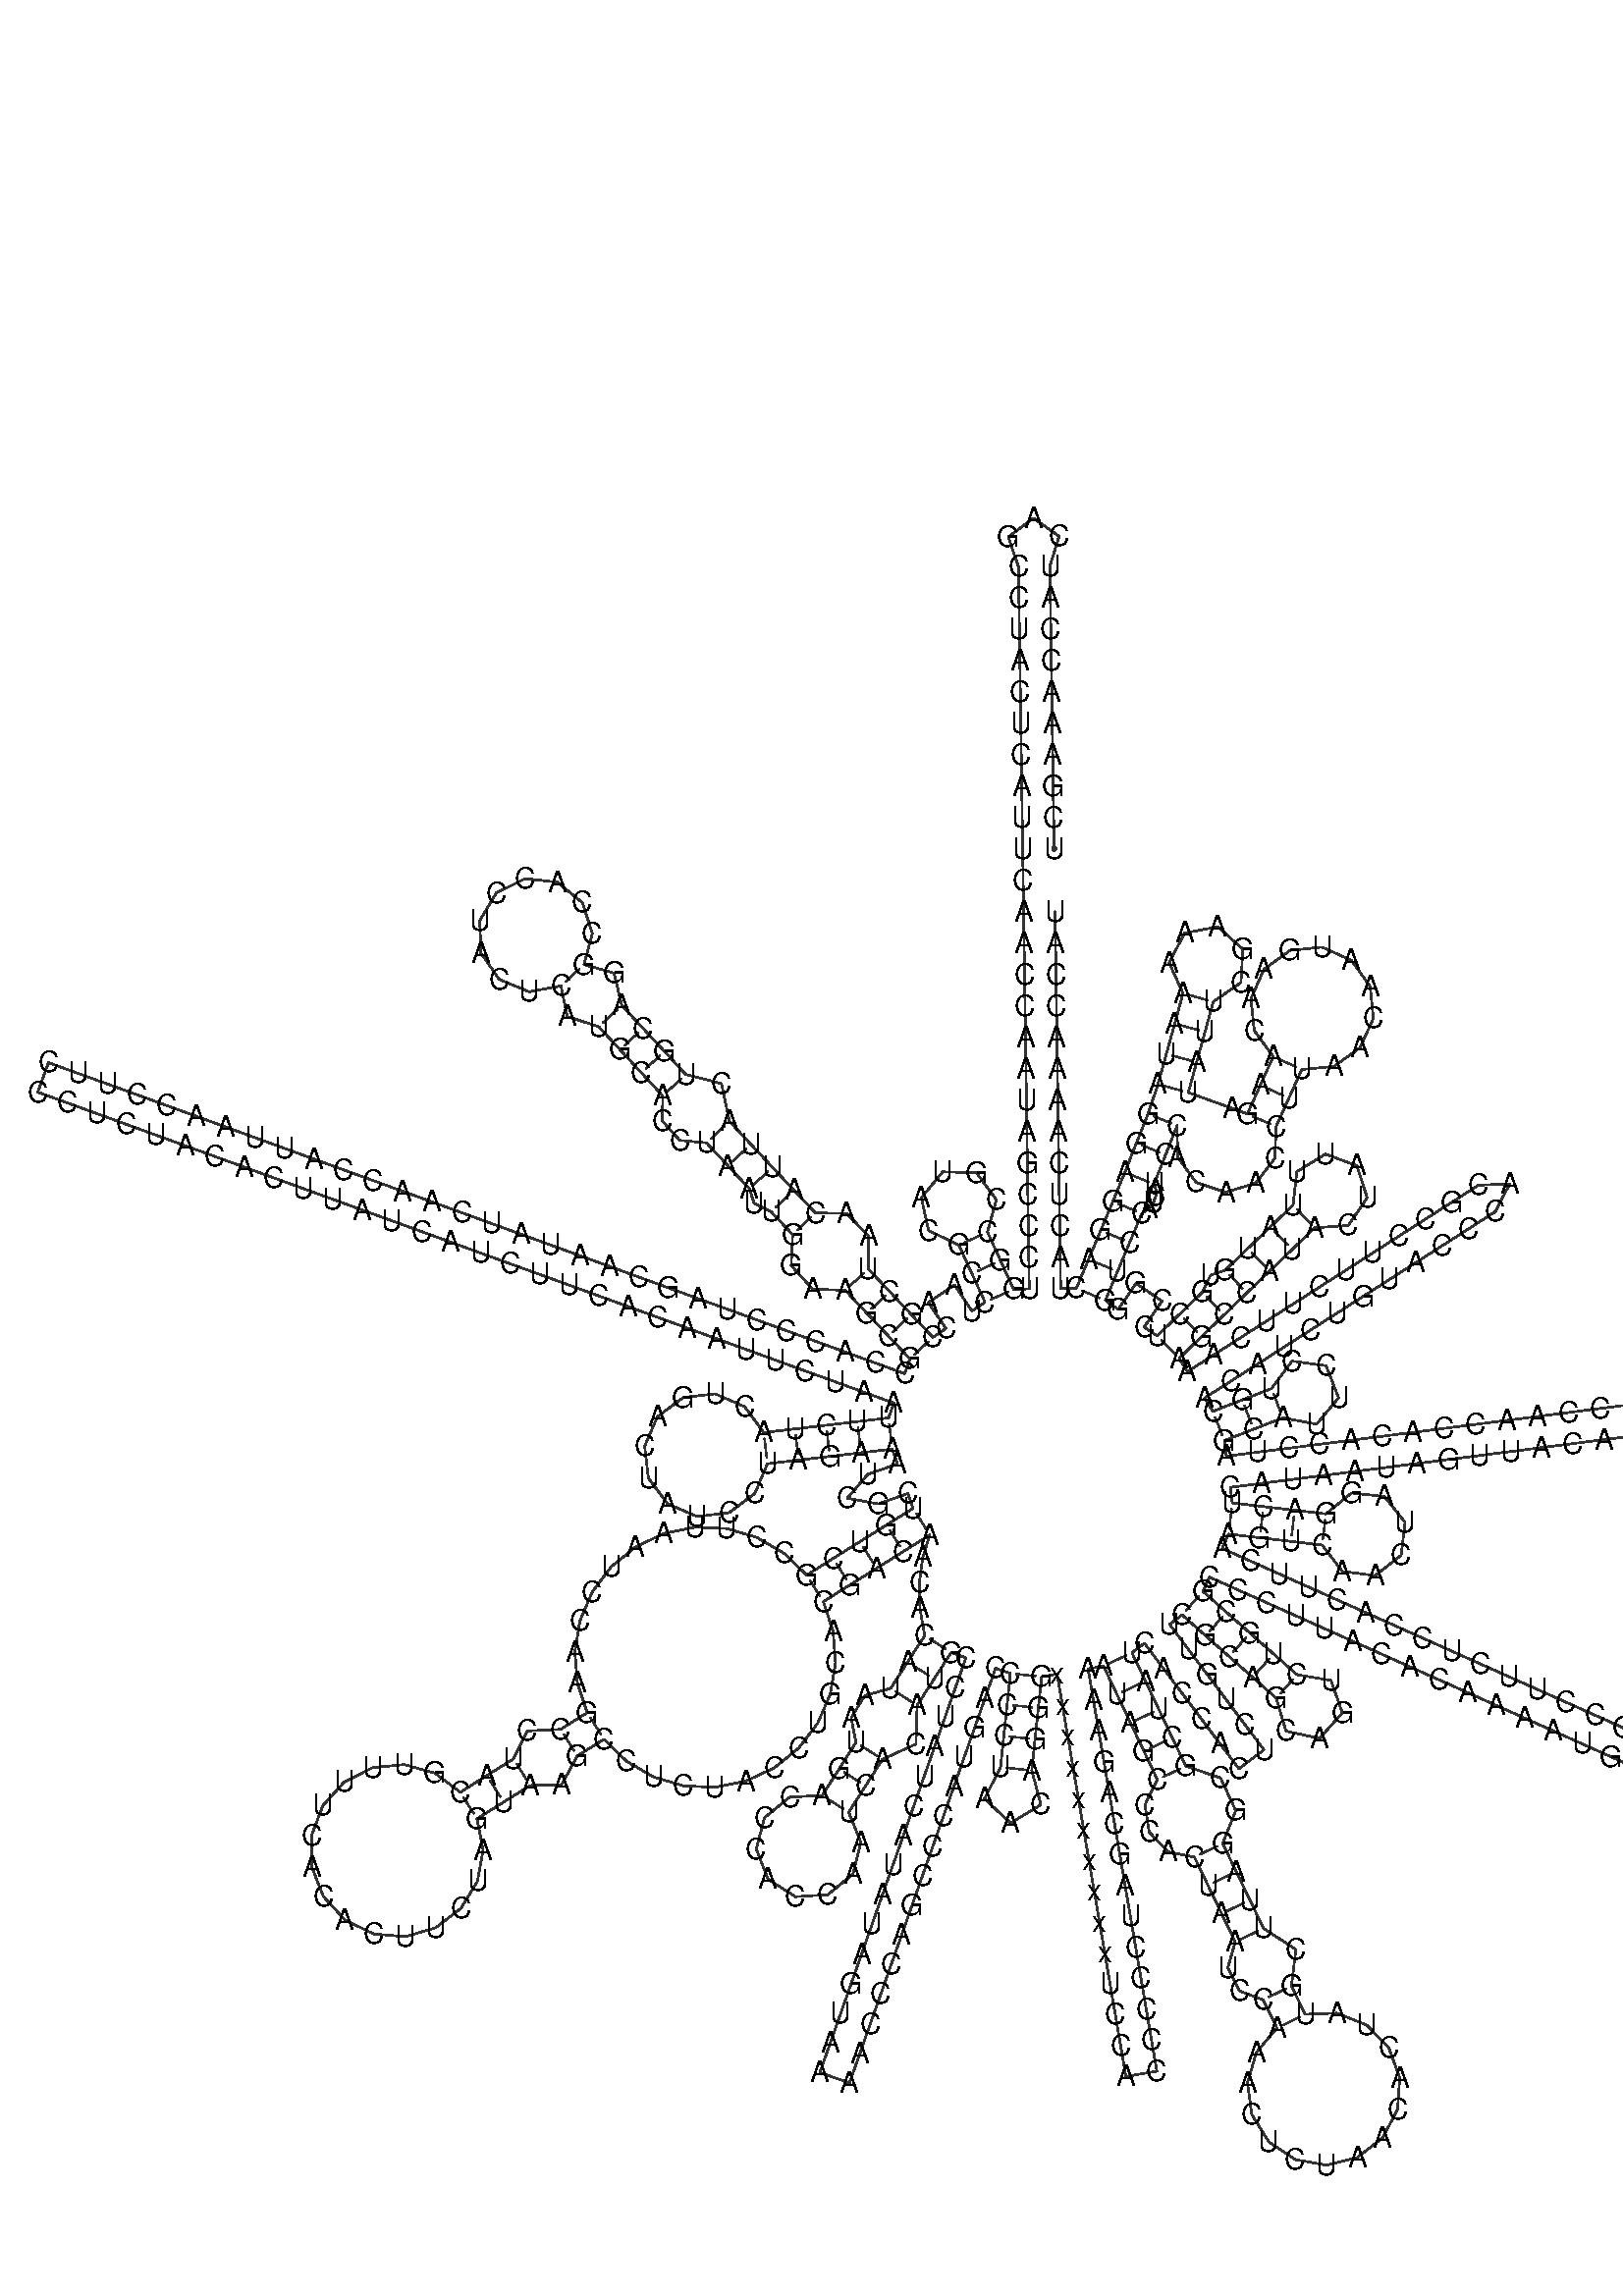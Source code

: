 %!PS-Adobe-3.0 EPSF-3.0
%%BoundingBox: 0 0 700 700
%%DocumentFonts: Helvetica
%%Pages: 1
%%EndComments

% Program options: 

% To switch off outline pairs of sequence comment or
% delete the appropriate line near the end of the file

/RNAplot 100 dict def

RNAplot begin

%%BeginProlog

/fsize  14 def
/outlinecolor {0.2 setgray} bind def
/paircolor    {0.2 setgray} bind def
/seqcolor     {0   setgray} bind def
/cshow  { dup stringwidth pop -2 div fsize -3 div rmoveto show} bind def
/min { 2 copy gt { exch } if pop } bind def
/max { 2 copy lt { exch } if pop } bind def
/arccoords { % i j arccoords
  % puts optimal x1 y1 x2 y2 coordinates used in bezier curves from i to j
  % onto the stack
  dup 3 -1 roll dup 4 -1 roll lt dup dup 5 2 roll {exch} if
  dup 3 -1 roll dup 3 -1 roll exch sub 1 sub dup
  4 -2 roll 5 -1 roll {exch} if 4 2 roll
  sequence length dup 2 div exch 3 1 roll lt 
  {exch 5 -1 roll pop 4 -2 roll exch 4 2 roll}
  { 4 2 roll 5 -1 roll dup 6 1 roll {exch} if
    4 -2 roll exch pop dup 3 -1 roll dup 4 1 roll
    exch add 4 -1 roll dup 5 1 roll sub 1 sub
    5 -1 roll not {4 -2 roll exch 4 2 roll} if
  }ifelse
   % compute the scalingfactor and prepare (1-sf) and sf*r
  2 mul exch cpr 3 1 roll div dup
  3 -1 roll mul exch 1 exch sub exch
   % compute the coordinates
  3 -1 roll 1 sub coor exch get aload pop % get coord for i
  4 -1 roll dup 5 1 roll mul 3 -1 roll dup 4 1 roll add exch % calculate y1
  4 -1 roll dup 5 1 roll mul 3 -1 roll dup 4 1 roll add exch % calculate x1
  5 -1 roll 1 sub coor exch get aload pop % get coord for j
  % duplicate j coord
  dup 3 -1 roll dup 4 1 roll exch 8 2 roll
  6 -1 roll dup 7 1 roll mul 5 -1 roll dup 6 1 roll add exch % calculate y2
  6 -1 roll mul 5 -1 roll add exch % calculate x2
  6 -2 roll % reorder
} bind def
/drawoutline {
  gsave outlinecolor newpath
  coor 0 get aload pop 0.8 0 360 arc % draw 5' circle of 1st sequence
  currentdict /cutpoint known        % check if cutpoint is defined
  {coor 0 cutpoint getinterval
   {aload pop lineto} forall         % draw outline of 1st sequence
   coor cutpoint 1 add get aload pop
   2 copy moveto 0.8 0 360 arc       % draw 5' circle of 2nd sequence
   coor cutpoint 1 add coor length cutpoint 1 add sub getinterval
   {aload pop lineto} forall        % draw outline of 2nd sequence
     } {
        /i 0 def
        coor {
            /p coor i get def
            /a arcs i get def
            /l a length def
            l 0 eq {
                %% standard point... draw simple line
                p 0 2 getinterval aload pop lineto
            } {
                %% point in loop... draw arc around loop center
                /clockwise a 5 get def
                clockwise 0.0 gt {
                    a 0 5 getinterval aload pop arcn
                } {
                    a 0 5 getinterval aload pop arc
                } ifelse
            } ifelse
            /i i 1 add def
        } forall
    }
  ifelse
  stroke grestore
} bind def
/drawpairs {
  paircolor
  0.7 setlinewidth
  [9 3.01] 9 setdash
  newpath
  pairs {aload pop
      currentdict (cpr) known
      { exch dup
        coor  exch 1 sub get aload pop moveto
        exch arccoords curveto
      }
      { coor exch 1 sub get aload pop moveto
        coor exch 1 sub get aload pop lineto
      }ifelse
  } forall
  stroke
} bind def
% draw bases
/drawbases {
  [] 0 setdash
  seqcolor
  0
  coor {
    aload pop moveto
    dup sequence exch 1 getinterval cshow
    1 add
  } forall
  pop
} bind def
/init {
  /Helvetica findfont fsize scalefont setfont
  1 setlinejoin
  1 setlinecap
  0.8 setlinewidth
  % find the coordinate range
  /xmax -1000 def /xmin 10000 def
  /ymax -1000 def /ymin 10000 def
  coor {
      aload pop
      dup ymin lt {dup /ymin exch def} if
      dup ymax gt {/ymax exch def} {pop} ifelse
      dup xmin lt {dup /xmin exch def} if
      dup xmax gt {/xmax exch def} {pop} ifelse
  } forall
  /size {xmax xmin sub ymax ymin sub max} bind def
  /width {xmax xmin sub} bind def
  /height {ymax ymin sub} bind def
  10 10 translate
  680 size 10 add div dup scale
  size width sub width xmin sub xmax sub add 2 div 5 add
  size height sub height ymin sub ymax sub add 2 div 5 add
  translate
} bind def

%%EndProlog

% data start here
/sequence { (\
UCGAAACCAUCAGCCUACUCAUUCAACCAAUAGCCCUGGCCGUACGCCUAACCGCUAACAUUACUGCAGGCCACCUACUCAUGCACCUAAUUGGAAGCGCCACCCUAGCAAUAUCAACCAUUAACCUUCCCUCUACACUUAUCAUCUUCACAAUUCUAAUUCUACUGACUAUCCUAGAAAUCGCUGUCGCCUUAAUCCAAGCCUACGUUUUCACACUUCUAGUAAGCCUCUACCUGCACGACAACACAUAAUGAC\
CCACCAAUCACAUGCCUAUCAUAUAGUAAAACCCAGCCCAUGACCCCUAACAGGGxxxxxxxxxxUCCACCCCCUAGCAGAAAAUAGCCCACUAAUCCAAACUCUAACACUAUGCUUAGGCGCUAUCACCACUCUGUUCGCAGCAGUCUGCGCCCUUACACAAAAUGACAUCAAAAAAAUCGUAGCCUUCUCCACUUCAAGUCAACUAGGACUCAUAAUAGUUACAAUCGGCAUCAACCAACCACACCUAGCAUU\
CCUGCACAUCUGUACCCACGCCUUCUUCAAAGCCAUACUAUUUAUGUGCUCCGGGUCCAUCAUCCACAACCUUAACAAUGAACAAGAUAUUCGAAAAAUAGGAGGACUACUCAAAACCAU\
) } def
/len { sequence length } bind def

/coor [
[94.26 403.966]
[94.036 418.964]
[93.812 433.963]
[93.588 448.961]
[93.364 463.959]
[93.14 478.958]
[92.916 493.956]
[92.692 508.954]
[92.468 523.953]
[92.244 538.951]
[96.665 553.284]
[84.4 561.919]
[72.397 552.922]
[77.245 538.727]
[77.469 523.729]
[77.693 508.73]
[77.917 493.732]
[78.141 478.734]
[78.365 463.735]
[78.589 448.737]
[78.813 433.739]
[79.038 418.74]
[79.262 403.742]
[79.486 388.744]
[79.71 373.745]
[79.934 358.747]
[80.158 343.749]
[80.382 328.75]
[80.606 313.752]
[80.83 298.754]
[81.054 283.755]
[81.278 268.757]
[81.502 253.759]
[81.726 238.76]
[81.95 223.762]
[82.174 208.764]
[82.398 193.765]
[74.899 193.653]
[68.671 207.299]
[62.443 220.945]
[66.683 236.418]
[57.114 249.294]
[41.076 249.697]
[30.872 237.317]
[34.33 221.651]
[48.797 214.717]
[55.025 201.071]
[61.253 187.425]
[55.031 183.237]
[46.655 195.68]
[34.212 187.304]
[42.588 174.861]
[36.366 170.673]
[26.067 181.579]
[15.769 192.485]
[5.47 203.39]
[5.747 218.965]
[-4.852 229.878]
[-19.702 230.046]
[-30.0 240.952]
[-40.272 251.884]
[-50.516 262.841]
[-60.76 273.798]
[-64.564 291.865]
[-81.615 296.208]
[-91.804 307.216]
[-101.994 318.224]
[-112.183 329.232]
[-115.88 344.615]
[-130.203 348.699]
[-126.246 363.61]
[-130.999 378.287]
[-142.948 388.046]
[-158.278 389.773]
[-172.098 382.918]
[-179.999 369.667]
[-179.459 354.249]
[-170.65 341.584]
[-156.383 335.713]
[-141.211 338.509]
[-138.244 323.913]
[-123.191 319.042]
[-113.002 308.034]
[-102.812 297.026]
[-92.623 286.018]
[-92.794 273.991]
[-84.489 264.745]
[-71.717 263.553]
[-61.473 252.597]
[-51.229 241.64]
[-48.98 234.685]
[-40.906 230.654]
[-30.608 219.748]
[-31.289 204.913]
[-21.0 193.706]
[-5.436 193.092]
[4.863 182.186]
[15.162 171.28]
[25.46 160.374]
[22.899 153.325]
[8.801 158.448]
[-5.297 163.57]
[-19.396 168.693]
[-33.494 173.815]
[-47.592 178.938]
[-61.69 184.06]
[-75.789 189.183]
[-89.887 194.305]
[-103.985 199.428]
[-118.083 204.55]
[-132.181 209.673]
[-146.28 214.795]
[-160.378 219.918]
[-174.476 225.04]
[-188.574 230.163]
[-202.673 235.285]
[-216.771 240.408]
[-230.869 245.53]
[-244.967 250.653]
[-259.065 255.775]
[-273.164 260.898]
[-287.262 266.02]
[-301.36 271.143]
[-315.458 276.265]
[-329.557 281.388]
[-343.655 286.51]
[-357.753 291.633]
[-371.851 296.755]
[-385.95 301.877]
[-391.072 287.779]
[-376.974 282.657]
[-362.876 277.534]
[-348.777 272.412]
[-334.679 267.289]
[-320.581 262.167]
[-306.483 257.044]
[-292.384 251.922]
[-278.286 246.799]
[-264.188 241.677]
[-250.09 236.554]
[-235.992 231.432]
[-221.893 226.309]
[-207.795 221.187]
[-193.697 216.064]
[-179.599 210.942]
[-165.5 205.819]
[-151.402 200.697]
[-137.304 195.574]
[-123.206 190.452]
[-109.108 185.329]
[-95.009 180.207]
[-80.911 175.084]
[-66.813 169.962]
[-52.715 164.839]
[-38.616 159.717]
[-24.518 154.594]
[-10.42 149.472]
[3.678 144.349]
[17.777 139.227]
[15.215 132.178]
[0.318 130.427]
[-14.58 128.676]
[-29.477 126.925]
[-44.375 125.174]
[-53.49 137.535]
[-67.571 143.668]
[-82.83 141.923]
[-95.163 132.769]
[-101.252 118.669]
[-99.459 103.415]
[-90.267 91.111]
[-76.148 85.066]
[-60.899 86.907]
[-48.624 96.138]
[-42.624 110.276]
[-27.726 112.027]
[-12.829 113.778]
[2.069 115.529]
[16.966 117.28]
[19.457 110.206]
[5.309 105.224]
[-4.454 93.836]
[10.291 91.076]
[24.439 96.057]
[26.93 88.983]
[14.222 81.014]
[1.514 73.045]
[-11.194 65.076]
[-23.902 57.106]
[-34.75 67.566]
[-47.779 75.12]
[-62.229 79.333]
[-77.257 79.966]
[-91.992 76.985]
[-105.577 70.567]
[-117.223 61.091]
[-126.258 49.11]
[-132.159 35.323]
[-134.588 20.533]
[-133.406 5.601]
[-128.688 -8.605]
[-141.396 -16.575]
[-157.198 -17.351]
[-163.87 -30.668]
[-176.578 -38.637]
[-189.286 -46.606]
[-201.433 -37.506]
[-216.048 -33.411]
[-231.155 -34.876]
[-244.71 -41.703]
[-254.881 -52.969]
[-260.292 -67.149]
[-260.212 -82.327]
[-254.65 -96.449]
[-244.359 -107.605]
[-230.732 -114.288]
[-215.61 -115.592]
[-201.04 -111.342]
[-188.991 -102.113]
[-181.093 -89.151]
[-178.414 -74.212]
[-181.317 -59.314]
[-168.609 -51.345]
[-155.901 -43.376]
[-141.008 -43.169]
[-133.427 -29.283]
[-120.719 -21.313]
[-109.985 -31.747]
[-97.058 -39.313]
[-82.687 -43.568]
[-67.706 -44.26]
[-52.986 -41.344]
[-39.383 -34.987]
[-27.691 -25.553]
[-18.59 -13.587]
[-12.615 0.217]
[-10.116 15.06]
[-11.242 30.078]
[-15.933 44.398]
[-3.225 52.368]
[9.483 60.337]
[22.191 68.306]
[34.899 76.275]
[31.565 65.57]
[29.927 53.812]
[30.178 41.259]
[32.476 28.2]
[24.349 15.593]
[16.222 2.985]
[3.868 -0.465]
[-2.656 -11.043]
[-0.343 -22.847]
[-8.407 -35.495]
[-16.471 -48.143]
[-31.967 -48.951]
[-44.008 -58.739]
[-47.963 -73.743]
[-42.312 -88.195]
[-29.228 -96.536]
[-13.742 -95.561]
[-1.808 -85.643]
[1.984 -70.597]
[-3.823 -56.207]
[4.241 -43.559]
[12.305 -30.911]
[28.308 -23.598]
[28.83 -5.142]
[36.957 7.466]
[45.084 20.074]
[52.158 17.583]
[47.176 3.434]
[42.194 -10.714]
[37.212 -24.863]
[32.23 -39.011]
[27.248 -53.16]
[22.267 -67.309]
[17.285 -81.457]
[12.303 -95.606]
[7.321 -109.754]
[2.339 -123.903]
[-2.643 -138.051]
[-7.625 -152.2]
[-12.606 -166.348]
[-17.588 -180.497]
[-3.439 -185.478]
[1.542 -171.33]
[6.524 -157.182]
[11.506 -143.033]
[16.488 -128.885]
[21.47 -114.736]
[26.451 -100.587]
[31.433 -86.439]
[36.415 -72.29]
[41.397 -58.142]
[46.379 -43.993]
[51.361 -29.845]
[56.343 -15.696]
[61.324 -1.548]
[66.306 12.601]
[73.381 10.11]
[71.815 -4.808]
[70.25 -19.726]
[68.684 -34.644]
[61.018 -49.766]
[73.426 -61.319]
[87.963 -52.593]
[83.602 -36.21]
[85.168 -21.292]
[86.733 -6.374]
[88.299 8.544]
[95.692 9.808]
[98.219 -4.978]
[100.746 -19.763]
[103.273 -34.549]
[105.8 -49.334]
[108.327 -64.12]
[110.854 -78.906]
[113.381 -93.691]
[115.908 -108.477]
[118.435 -123.262]
[120.962 -138.048]
[123.489 -152.834]
[126.016 -167.619]
[128.543 -182.405]
[143.329 -179.877]
[140.802 -165.092]
[138.275 -150.307]
[135.748 -135.521]
[133.221 -120.735]
[130.694 -105.95]
[128.167 -91.164]
[125.639 -76.379]
[123.112 -61.593]
[120.585 -46.807]
[118.058 -32.022]
[115.531 -17.236]
[113.004 -2.451]
[110.477 12.335]
[117.87 13.599]
[124.301 0.047]
[130.732 -13.504]
[137.164 -27.056]
[143.595 -40.607]
[137.661 -52.626]
[139.669 -65.683]
[148.672 -75.083]
[161.25 -77.577]
[167.748 -91.097]
[174.247 -104.616]
[180.746 -118.135]
[177.227 -130.47]
[182.834 -141.561]
[194.105 -145.761]
[200.671 -159.248]
[190.842 -170.88]
[186.599 -185.506]
[188.679 -200.592]
[196.72 -213.525]
[209.33 -222.063]
[224.324 -224.728]
[239.104 -221.057]
[251.11 -211.688]
[258.26 -198.242]
[259.317 -183.05]
[254.098 -168.743]
[243.506 -157.801]
[229.376 -152.119]
[214.158 -152.682]
[207.592 -139.195]
[209.725 -121.73]
[194.265 -111.636]
[187.766 -98.117]
[181.267 -84.598]
[174.769 -71.079]
[180.996 -55.404]
[173.769 -39.79]
[157.146 -34.176]
[150.715 -20.624]
[144.284 -7.073]
[137.853 6.478]
[131.421 20.03]
[137.416 24.537]
[146.431 12.549]
[155.446 0.56]
[164.461 -11.429]
[173.475 -23.418]
[182.491 -35.406]
[194.479 -26.391]
[185.464 -14.403]
[176.449 -2.414]
[167.434 9.575]
[158.419 21.563]
[149.404 33.552]
[155.399 38.06]
[166.632 28.119]
[177.866 18.179]
[189.099 8.239]
[200.332 -1.702]
[205.018 -17.417]
[221.032 -20.953]
[231.899 -8.672]
[226.441 6.793]
[210.273 9.532]
[199.039 19.472]
[187.806 29.412]
[176.573 39.353]
[165.339 49.293]
[168.402 56.139]
[182.094 50.013]
[195.786 43.887]
[209.478 37.761]
[223.17 31.635]
[236.862 25.509]
[250.554 19.383]
[264.246 13.257]
[277.938 7.131]
[291.63 1.005]
[305.322 -5.121]
[319.014 -11.248]
[332.706 -17.374]
[346.398 -23.5]
[360.091 -29.626]
[373.783 -35.752]
[387.475 -41.878]
[401.167 -48.004]
[414.859 -54.13]
[428.551 -60.256]
[442.243 -66.382]
[455.935 -72.508]
[469.627 -78.634]
[484.547 -77.093]
[475.753 -64.942]
[462.061 -58.816]
[448.369 -52.69]
[434.677 -46.564]
[420.985 -40.438]
[407.293 -34.312]
[393.601 -28.186]
[379.909 -22.06]
[366.217 -15.934]
[352.525 -9.808]
[338.833 -3.682]
[325.141 2.445]
[311.448 8.571]
[297.756 14.697]
[284.064 20.823]
[270.372 26.949]
[256.68 33.075]
[242.988 39.201]
[229.296 45.327]
[215.604 51.453]
[201.912 57.579]
[188.22 63.705]
[174.528 69.831]
[177.591 76.677]
[192.489 74.926]
[207.386 73.175]
[222.284 71.424]
[231.88 58.867]
[247.556 56.856]
[260.011 66.585]
[261.856 82.281]
[251.996 94.633]
[236.281 96.311]
[224.035 86.322]
[209.137 88.073]
[194.24 89.824]
[179.342 91.575]
[178.393 99.014]
[193.272 100.913]
[208.151 102.813]
[223.03 104.712]
[237.91 106.611]
[252.789 108.511]
[267.668 110.41]
[282.548 112.309]
[297.427 114.208]
[312.306 116.108]
[327.185 118.007]
[342.065 119.906]
[356.944 121.805]
[371.823 123.705]
[386.703 125.604]
[401.582 127.503]
[416.461 129.402]
[431.34 131.302]
[443.277 140.386]
[429.441 146.181]
[414.562 144.282]
[399.683 142.382]
[384.803 140.483]
[369.924 138.584]
[355.045 136.685]
[340.165 134.785]
[325.286 132.886]
[310.407 130.987]
[295.528 129.088]
[280.648 127.188]
[265.769 125.289]
[250.89 123.39]
[236.011 121.491]
[221.131 119.591]
[206.252 117.692]
[191.373 115.793]
[176.493 113.893]
[175.544 121.333]
[189.524 126.77]
[203.504 132.207]
[219.621 129.18]
[230.095 141.798]
[224.15 157.082]
[207.903 159.309]
[198.067 146.187]
[184.087 140.75]
[170.107 135.313]
[166.059 141.627]
[178.687 149.722]
[191.315 157.818]
[203.943 165.913]
[216.571 174.008]
[229.199 182.104]
[241.827 190.199]
[254.455 198.294]
[267.083 206.39]
[279.711 214.485]
[292.339 222.58]
[304.967 230.676]
[311.855 244.0]
[296.871 243.304]
[284.243 235.208]
[271.615 227.113]
[258.987 219.018]
[246.36 210.922]
[233.732 202.827]
[221.104 194.732]
[208.476 186.636]
[195.848 178.541]
[183.22 170.446]
[170.592 162.35]
[157.964 154.255]
[153.916 160.569]
[164.693 171.003]
[175.47 181.436]
[186.273 191.843]
[197.101 202.223]
[207.93 212.603]
[218.758 222.982]
[234.764 224.082]
[243.764 237.362]
[238.856 252.636]
[223.803 258.186]
[210.154 249.755]
[208.379 233.811]
[197.55 223.431]
[186.721 213.051]
[175.893 202.672]
[168.966 200.336]
[165.036 192.213]
[154.259 181.779]
[143.482 171.346]
[137.292 175.58]
[145.761 187.961]
[133.38 196.429]
[124.912 184.049]
[118.721 188.284]
[124.539 202.109]
[130.357 215.935]
[136.175 229.761]
[139.519 232.137]
[141.767 235.128]
[142.858 238.334]
[142.863 241.372]
[141.968 243.921]
[147.509 257.86]
[153.05 271.798]
[153.207 256.799]
[162.042 244.678]
[176.273 239.938]
[190.613 244.341]
[199.731 256.251]
[200.241 271.242]
[206.401 284.919]
[212.561 298.595]
[227.851 300.055]
[240.353 308.977]
[246.704 322.961]
[245.196 338.246]
[236.235 350.72]
[222.231 357.027]
[206.951 355.472]
[194.506 346.471]
[188.242 332.448]
[189.846 317.173]
[198.885 304.755]
[192.724 291.079]
[186.564 277.402]
[179.509 279.946]
[158.342 287.577]
[162.327 302.038]
[166.311 316.499]
[170.296 330.96]
[183.479 340.102]
[184.408 356.118]
[172.369 366.722]
[156.599 363.78]
[149.193 349.549]
[155.834 334.945]
[151.85 320.483]
[147.866 306.022]
[143.881 291.561]
[139.111 277.34]
[133.57 263.401]
[128.029 249.462]
[122.349 235.579]
[116.531 221.753]
[110.713 207.927]
[104.896 194.101]
[97.396 193.989]
[97.172 208.988]
[96.948 223.986]
[96.724 238.984]
[96.5 253.983]
[96.276 268.981]
[96.052 283.979]
[95.828 298.978]
[95.604 313.976]
[95.38 328.974]
[95.156 343.973]
[94.932 358.971]
[94.708 373.969]
] def
/arcs [
[]
[]
[]
[]
[]
[]
[]
[]
[]
[]
[]
[]
[]
[]
[]
[]
[]
[]
[]
[]
[]
[]
[]
[]
[]
[]
[]
[]
[]
[]
[]
[]
[]
[]
[]
[]
[]
[]
[]
[]
[]
[]
[]
[]
[]
[]
[]
[]
[]
[]
[]
[]
[]
[]
[]
[]
[]
[]
[]
[]
[]
[]
[]
[]
[]
[]
[]
[]
[]
[]
[]
[]
[]
[]
[]
[]
[]
[]
[]
[]
[]
[]
[]
[]
[]
[]
[]
[]
[]
[]
[]
[]
[]
[]
[]
[]
[]
[]
[]
[]
[]
[]
[]
[]
[]
[]
[]
[]
[]
[]
[]
[]
[]
[]
[]
[]
[]
[]
[]
[]
[]
[]
[]
[]
[]
[]
[]
[]
[]
[]
[]
[]
[]
[]
[]
[]
[]
[]
[]
[]
[]
[]
[]
[]
[]
[]
[]
[]
[]
[]
[]
[]
[]
[]
[]
[]
[]
[]
[]
[]
[]
[]
[]
[]
[]
[]
[]
[]
[]
[]
[]
[]
[]
[]
[]
[]
[]
[]
[]
[]
[]
[]
[]
[]
[]
[]
[]
[]
[]
[]
[]
[]
[]
[]
[]
[]
[]
[]
[]
[]
[]
[]
[]
[]
[]
[]
[]
[]
[]
[]
[]
[]
[]
[]
[]
[]
[]
[]
[]
[]
[]
[]
[]
[]
[]
[]
[]
[]
[]
[]
[]
[]
[]
[]
[]
[]
[]
[]
[]
[]
[]
[]
[]
[]
[]
[]
[]
[]
[]
[]
[]
[]
[]
[]
[]
[]
[]
[]
[]
[]
[]
[]
[]
[]
[]
[]
[]
[]
[]
[]
[]
[]
[]
[]
[]
[]
[]
[]
[]
[]
[]
[]
[]
[]
[]
[]
[]
[]
[]
[]
[]
[]
[]
[]
[]
[]
[]
[]
[]
[]
[]
[]
[]
[]
[]
[]
[]
[]
[]
[]
[]
[]
[]
[]
[]
[]
[]
[]
[]
[]
[]
[]
[]
[]
[]
[]
[]
[]
[]
[]
[]
[]
[]
[]
[]
[]
[]
[]
[]
[]
[]
[]
[]
[]
[]
[]
[]
[]
[]
[]
[]
[]
[]
[]
[]
[]
[]
[]
[]
[]
[]
[]
[]
[]
[]
[]
[]
[]
[]
[]
[]
[]
[]
[]
[]
[]
[]
[]
[]
[]
[]
[]
[]
[]
[]
[]
[]
[]
[]
[]
[]
[]
[]
[]
[]
[]
[]
[]
[]
[]
[]
[]
[]
[]
[]
[]
[]
[]
[]
[]
[]
[]
[]
[]
[]
[]
[]
[]
[]
[]
[]
[]
[]
[]
[]
[]
[]
[]
[]
[]
[]
[]
[]
[]
[]
[]
[]
[]
[]
[]
[]
[]
[]
[]
[]
[]
[]
[]
[]
[]
[]
[]
[]
[]
[]
[]
[]
[]
[]
[]
[]
[]
[]
[]
[]
[]
[]
[]
[]
[]
[]
[]
[]
[]
[]
[]
[]
[]
[]
[]
[]
[]
[]
[]
[]
[]
[]
[]
[]
[]
[]
[]
[]
[]
[]
[]
[]
[]
[]
[]
[]
[]
[]
[]
[]
[]
[]
[]
[]
[]
[]
[]
[]
[]
[]
[]
[]
[]
[]
[]
[]
[]
[]
[]
[]
[]
[]
[]
[]
[]
[]
[]
[]
[]
[]
[]
[]
[]
[]
[]
[]
[]
[]
[]
[]
[]
[]
[]
[]
[]
[]
[]
[]
[]
[]
[]
[]
[]
[]
[]
[]
[]
[]
[]
[]
[]
[]
[]
[]
[]
[]
[]
[]
[]
[]
[]
[]
[]
[]
[]
[]
[]
[]
[]
[]
[]
[]
[]
[]
[]
[]
[]
[]
[]
[]
[]
[]
[]
[]
[]
[]
[]
[]
[]
[]
[]
[]
[]
[]
[]
[]
[]
[]
[]
[]
[]
[]
[]
[]
[]
[]
[]
[]
[]
[]
[]
[]
[]
[]
[]
] def
/pairs [
[38 48]
[39 47]
[40 46]
[53 99]
[54 98]
[55 97]
[56 96]
[59 93]
[60 92]
[61 90]
[62 89]
[63 88]
[65 85]
[66 84]
[67 83]
[68 82]
[70 80]
[160 179]
[161 178]
[162 177]
[163 176]
[164 175]
[185 243]
[186 242]
[187 241]
[188 240]
[189 239]
[201 227]
[202 226]
[204 224]
[205 223]
[206 222]
[247 269]
[248 268]
[249 267]
[252 265]
[253 264]
[254 263]
[300 310]
[301 309]
[302 308]
[303 307]
[339 381]
[340 380]
[341 379]
[342 378]
[343 377]
[347 374]
[348 373]
[349 372]
[350 371]
[353 369]
[354 368]
[394 407]
[395 406]
[396 405]
[397 404]
[398 403]
[455 468]
[456 467]
[457 466]
[458 465]
[506 515]
[507 514]
[508 513]
[541 560]
[542 559]
[543 558]
[544 556]
[545 555]
[546 554]
[547 553]
[565 617]
[566 616]
[567 615]
[568 614]
[573 613]
[574 612]
[575 611]
[581 596]
[582 595]
[583 594]
[598 610]
[599 609]
[600 608]
[601 607]
] def

init

% switch off outline pairs or bases by removing these lines
drawoutline
drawpairs
drawbases
showpage
end
%%EOF
